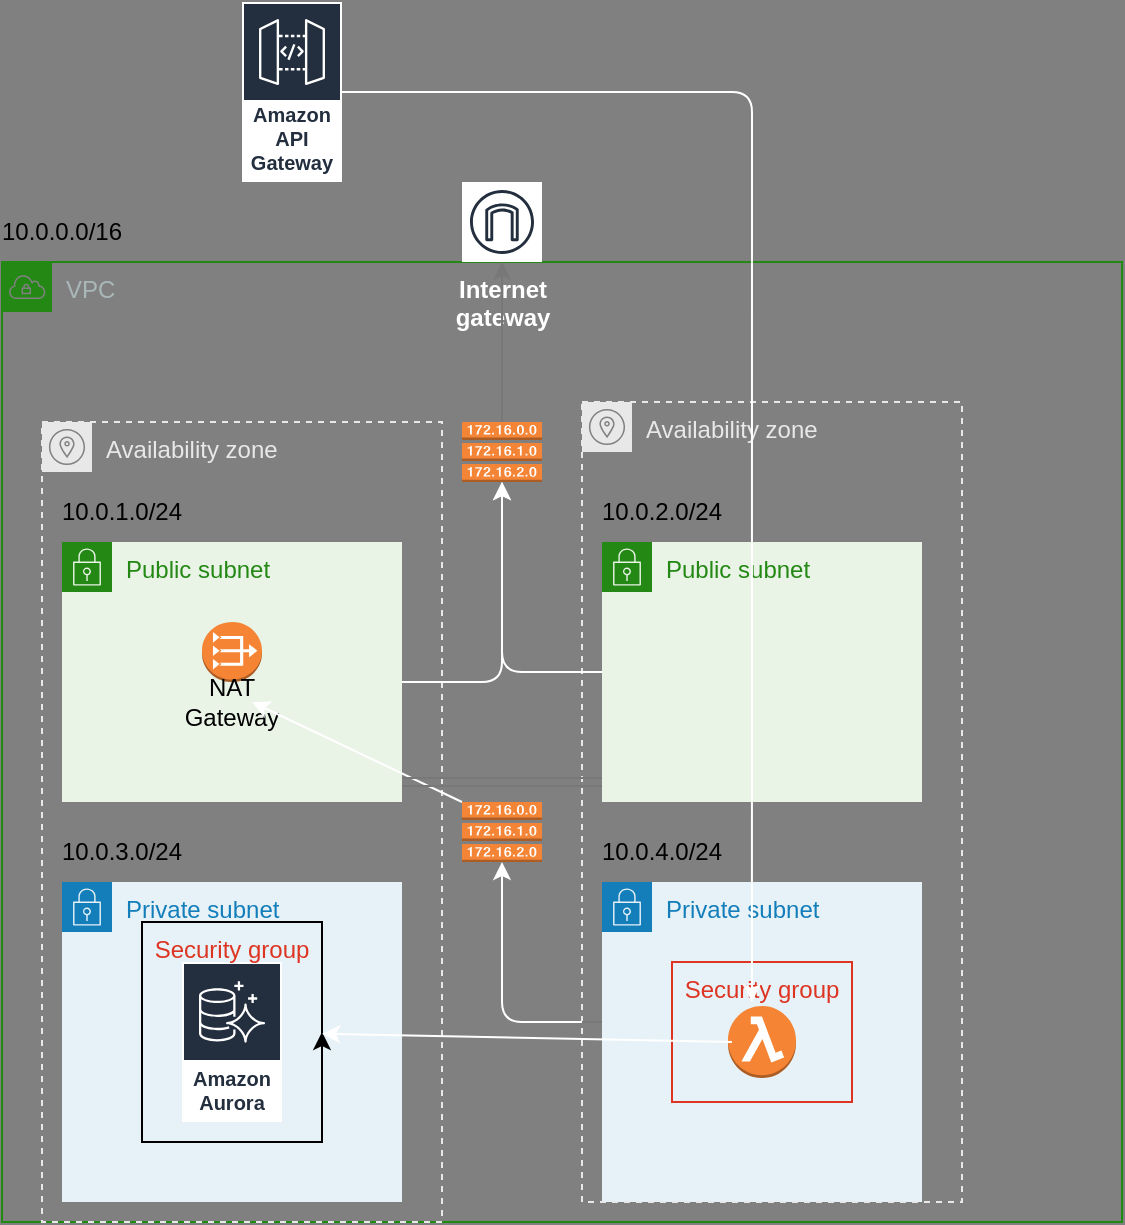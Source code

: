 <mxfile>
    <diagram id="jFgGJaYLGdIg5rPu7ha8" name="Page-1">
        <mxGraphModel dx="727" dy="622" grid="1" gridSize="10" guides="1" tooltips="1" connect="1" arrows="1" fold="1" page="1" pageScale="1" pageWidth="827" pageHeight="1169" background="#808080" math="0" shadow="0">
            <root>
                <mxCell id="0"/>
                <mxCell id="1" parent="0"/>
                <mxCell id="2" value="VPC" style="points=[[0,0],[0.25,0],[0.5,0],[0.75,0],[1,0],[1,0.25],[1,0.5],[1,0.75],[1,1],[0.75,1],[0.5,1],[0.25,1],[0,1],[0,0.75],[0,0.5],[0,0.25]];outlineConnect=0;gradientColor=none;html=1;whiteSpace=wrap;fontSize=12;fontStyle=0;container=1;pointerEvents=0;collapsible=0;recursiveResize=0;shape=mxgraph.aws4.group;grIcon=mxgraph.aws4.group_vpc;strokeColor=#248814;fillColor=none;verticalAlign=top;align=left;spacingLeft=30;fontColor=#AAB7B8;dashed=0;" parent="1" vertex="1">
                    <mxGeometry x="90" y="140" width="560" height="480" as="geometry"/>
                </mxCell>
                <mxCell id="4" value="Private subnet" style="points=[[0,0],[0.25,0],[0.5,0],[0.75,0],[1,0],[1,0.25],[1,0.5],[1,0.75],[1,1],[0.75,1],[0.5,1],[0.25,1],[0,1],[0,0.75],[0,0.5],[0,0.25]];outlineConnect=0;gradientColor=none;html=1;whiteSpace=wrap;fontSize=12;fontStyle=0;container=1;pointerEvents=0;collapsible=0;recursiveResize=0;shape=mxgraph.aws4.group;grIcon=mxgraph.aws4.group_security_group;grStroke=0;strokeColor=#147EBA;fillColor=#E6F2F8;verticalAlign=top;align=left;spacingLeft=30;fontColor=#147EBA;dashed=0;" parent="2" vertex="1">
                    <mxGeometry x="30" y="310" width="170" height="160" as="geometry"/>
                </mxCell>
                <mxCell id="3" value="Private subnet" style="points=[[0,0],[0.25,0],[0.5,0],[0.75,0],[1,0],[1,0.25],[1,0.5],[1,0.75],[1,1],[0.75,1],[0.5,1],[0.25,1],[0,1],[0,0.75],[0,0.5],[0,0.25]];outlineConnect=0;gradientColor=none;html=1;whiteSpace=wrap;fontSize=12;fontStyle=0;container=1;pointerEvents=0;collapsible=0;recursiveResize=0;shape=mxgraph.aws4.group;grIcon=mxgraph.aws4.group_security_group;grStroke=0;strokeColor=#147EBA;fillColor=#E6F2F8;verticalAlign=top;align=left;spacingLeft=30;fontColor=#147EBA;dashed=0;" parent="2" vertex="1">
                    <mxGeometry x="300" y="310" width="160" height="160" as="geometry"/>
                </mxCell>
                <mxCell id="6" value="Public subnet" style="points=[[0,0],[0.25,0],[0.5,0],[0.75,0],[1,0],[1,0.25],[1,0.5],[1,0.75],[1,1],[0.75,1],[0.5,1],[0.25,1],[0,1],[0,0.75],[0,0.5],[0,0.25]];outlineConnect=0;gradientColor=none;html=1;whiteSpace=wrap;fontSize=12;fontStyle=0;container=1;pointerEvents=0;collapsible=0;recursiveResize=0;shape=mxgraph.aws4.group;grIcon=mxgraph.aws4.group_security_group;grStroke=0;strokeColor=#248814;fillColor=#E9F3E6;verticalAlign=top;align=left;spacingLeft=30;fontColor=#248814;dashed=0;" parent="2" vertex="1">
                    <mxGeometry x="30" y="140" width="170" height="130" as="geometry"/>
                </mxCell>
                <mxCell id="7" value="Public subnet" style="points=[[0,0],[0.25,0],[0.5,0],[0.75,0],[1,0],[1,0.25],[1,0.5],[1,0.75],[1,1],[0.75,1],[0.5,1],[0.25,1],[0,1],[0,0.75],[0,0.5],[0,0.25]];outlineConnect=0;gradientColor=none;html=1;whiteSpace=wrap;fontSize=12;fontStyle=0;container=1;pointerEvents=0;collapsible=0;recursiveResize=0;shape=mxgraph.aws4.group;grIcon=mxgraph.aws4.group_security_group;grStroke=0;strokeColor=#248814;fillColor=#E9F3E6;verticalAlign=top;align=left;spacingLeft=30;fontColor=#248814;dashed=0;" parent="2" vertex="1">
                    <mxGeometry x="300" y="140" width="160" height="130" as="geometry"/>
                </mxCell>
                <mxCell id="8" value="10.0.3.0/24" style="text;html=1;strokeColor=none;fillColor=none;align=center;verticalAlign=middle;whiteSpace=wrap;rounded=0;" parent="2" vertex="1">
                    <mxGeometry x="30" y="280" width="60" height="30" as="geometry"/>
                </mxCell>
                <mxCell id="9" value="10.0.4.0/24" style="text;html=1;strokeColor=none;fillColor=none;align=center;verticalAlign=middle;whiteSpace=wrap;rounded=0;" parent="2" vertex="1">
                    <mxGeometry x="300" y="280" width="60" height="30" as="geometry"/>
                </mxCell>
                <mxCell id="10" value="10.0.1.0/24" style="text;html=1;strokeColor=none;fillColor=none;align=center;verticalAlign=middle;whiteSpace=wrap;rounded=0;" parent="2" vertex="1">
                    <mxGeometry x="30" y="110" width="60" height="30" as="geometry"/>
                </mxCell>
                <mxCell id="11" value="10.0.2.0/24" style="text;html=1;strokeColor=none;fillColor=none;align=center;verticalAlign=middle;whiteSpace=wrap;rounded=0;" parent="2" vertex="1">
                    <mxGeometry x="300" y="110" width="60" height="30" as="geometry"/>
                </mxCell>
                <mxCell id="15" value="Availability zone" style="sketch=0;outlineConnect=0;gradientColor=none;html=1;whiteSpace=wrap;fontSize=12;fontStyle=0;shape=mxgraph.aws4.group;grIcon=mxgraph.aws4.group_availability_zone;strokeColor=#E8E8E8;fillColor=none;verticalAlign=top;align=left;spacingLeft=30;fontColor=#E8E8E8;dashed=1;" parent="2" vertex="1">
                    <mxGeometry x="20" y="80" width="200" height="400" as="geometry"/>
                </mxCell>
                <mxCell id="16" value="Availability zone" style="sketch=0;outlineConnect=0;gradientColor=none;html=1;whiteSpace=wrap;fontSize=12;fontStyle=0;shape=mxgraph.aws4.group;grIcon=mxgraph.aws4.group_availability_zone;strokeColor=#E8E8E8;fillColor=none;verticalAlign=top;align=left;spacingLeft=30;fontColor=#E8E8E8;dashed=1;" parent="2" vertex="1">
                    <mxGeometry x="290" y="70" width="190" height="400" as="geometry"/>
                </mxCell>
                <mxCell id="17" value="" style="outlineConnect=0;dashed=0;verticalLabelPosition=bottom;verticalAlign=top;align=center;html=1;shape=mxgraph.aws3.route_table;fillColor=#F58536;gradientColor=none;fontColor=#FFFFFF;" parent="2" vertex="1">
                    <mxGeometry x="230" y="80" width="40" height="30" as="geometry"/>
                </mxCell>
                <mxCell id="21" value="" style="endArrow=classic;html=1;fontColor=#FFFFFF;edgeStyle=orthogonalEdgeStyle;strokeColor=#FFFFFF;" parent="2" target="17" edge="1">
                    <mxGeometry width="50" height="50" relative="1" as="geometry">
                        <mxPoint x="200" y="210" as="sourcePoint"/>
                        <mxPoint x="140" y="60" as="targetPoint"/>
                        <Array as="points">
                            <mxPoint x="250" y="210"/>
                        </Array>
                    </mxGeometry>
                </mxCell>
                <mxCell id="26" value="" style="endArrow=classic;html=1;fontColor=#FFFFFF;entryX=0.5;entryY=1;entryDx=0;entryDy=0;entryPerimeter=0;exitX=0;exitY=0.5;exitDx=0;exitDy=0;edgeStyle=orthogonalEdgeStyle;strokeColor=#FFFFFF;" parent="2" source="7" target="17" edge="1">
                    <mxGeometry width="50" height="50" relative="1" as="geometry">
                        <mxPoint x="230" y="260" as="sourcePoint"/>
                        <mxPoint x="280" y="210" as="targetPoint"/>
                        <Array as="points">
                            <mxPoint x="250" y="205"/>
                        </Array>
                    </mxGeometry>
                </mxCell>
                <mxCell id="27" value="" style="outlineConnect=0;dashed=0;verticalLabelPosition=bottom;verticalAlign=top;align=center;html=1;shape=mxgraph.aws3.vpc_nat_gateway;fillColor=#F58534;gradientColor=none;fontColor=#FFFFFF;" parent="2" vertex="1">
                    <mxGeometry x="100" y="180" width="30" height="30" as="geometry"/>
                </mxCell>
                <mxCell id="29" value="&lt;font color=&quot;#000000&quot;&gt;NAT Gateway&lt;/font&gt;" style="text;html=1;strokeColor=none;fillColor=none;align=center;verticalAlign=middle;whiteSpace=wrap;rounded=0;fontColor=#FFFFFF;" parent="2" vertex="1">
                    <mxGeometry x="105" y="220" width="20" as="geometry"/>
                </mxCell>
                <mxCell id="31" value="Amazon&#10;Aurora" style="sketch=0;outlineConnect=0;fontColor=#232F3E;gradientColor=none;strokeColor=#ffffff;fillColor=#232F3E;dashed=0;verticalLabelPosition=middle;verticalAlign=bottom;align=center;html=1;whiteSpace=wrap;fontSize=10;fontStyle=1;spacing=3;shape=mxgraph.aws4.productIcon;prIcon=mxgraph.aws4.aurora;" parent="2" vertex="1">
                    <mxGeometry x="90" y="350" width="50" height="80" as="geometry"/>
                </mxCell>
                <mxCell id="33" value="" style="outlineConnect=0;dashed=0;verticalLabelPosition=bottom;verticalAlign=top;align=center;html=1;shape=mxgraph.aws3.lambda_function;fillColor=#F58534;gradientColor=none;fontColor=#000000;" parent="2" vertex="1">
                    <mxGeometry x="363" y="372" width="34" height="36" as="geometry"/>
                </mxCell>
                <mxCell id="38" value="Security group" style="fillColor=none;strokeColor=#DD3522;verticalAlign=top;fontStyle=0;fontColor=#DD3522;" parent="2" vertex="1">
                    <mxGeometry x="335" y="350" width="90" height="70" as="geometry"/>
                </mxCell>
                <mxCell id="39" value="Security group" style="fillColor=none;strokeColor=#000000;verticalAlign=top;fontStyle=0;fontColor=#DD3522;" parent="2" vertex="1">
                    <mxGeometry x="70" y="330" width="90" height="110" as="geometry"/>
                </mxCell>
                <mxCell id="40" style="edgeStyle=orthogonalEdgeStyle;html=1;exitX=1;exitY=1;exitDx=0;exitDy=0;entryX=1;entryY=0.5;entryDx=0;entryDy=0;fontColor=#000000;" parent="2" source="39" target="39" edge="1">
                    <mxGeometry relative="1" as="geometry"/>
                </mxCell>
                <mxCell id="43" style="edgeStyle=orthogonalEdgeStyle;html=1;strokeColor=#FFFFFF;fontColor=#000000;" parent="2" source="41" target="29" edge="1">
                    <mxGeometry relative="1" as="geometry">
                        <mxPoint x="115" y="240" as="targetPoint"/>
                    </mxGeometry>
                </mxCell>
                <mxCell id="41" value="" style="outlineConnect=0;dashed=0;verticalLabelPosition=bottom;verticalAlign=top;align=center;html=1;shape=mxgraph.aws3.route_table;fillColor=#F58536;gradientColor=none;fontColor=#FFFFFF;" parent="2" vertex="1">
                    <mxGeometry x="230" y="270" width="40" height="30" as="geometry"/>
                </mxCell>
                <mxCell id="45" value="" style="endArrow=classic;html=1;strokeColor=#FFFFFF;fontColor=#000000;exitX=0.333;exitY=0.571;exitDx=0;exitDy=0;exitPerimeter=0;" parent="2" source="38" target="39" edge="1">
                    <mxGeometry width="50" height="50" relative="1" as="geometry">
                        <mxPoint x="230" y="410" as="sourcePoint"/>
                        <mxPoint x="280" y="360" as="targetPoint"/>
                    </mxGeometry>
                </mxCell>
                <mxCell id="53" value="" style="endArrow=classic;html=1;strokeColor=#FFFFFF;fontColor=#000000;entryX=0.5;entryY=1;entryDx=0;entryDy=0;entryPerimeter=0;edgeStyle=elbowEdgeStyle;elbow=vertical;" parent="2" source="16" target="41" edge="1">
                    <mxGeometry width="50" height="50" relative="1" as="geometry">
                        <mxPoint x="230" y="370" as="sourcePoint"/>
                        <mxPoint x="280" y="320" as="targetPoint"/>
                        <Array as="points">
                            <mxPoint x="280" y="380"/>
                            <mxPoint x="270" y="370"/>
                        </Array>
                    </mxGeometry>
                </mxCell>
                <mxCell id="54" value="" style="endArrow=none;html=1;strokeColor=#787878;fontColor=#000000;elbow=vertical;movable=1;resizable=1;rotatable=1;deletable=1;editable=1;connectable=1;" parent="2" edge="1">
                    <mxGeometry width="50" height="50" relative="1" as="geometry">
                        <mxPoint x="290" y="380" as="sourcePoint"/>
                        <mxPoint x="300" y="380" as="targetPoint"/>
                    </mxGeometry>
                </mxCell>
                <mxCell id="12" value="10.0.0.0/16" style="text;html=1;strokeColor=none;fillColor=none;align=center;verticalAlign=middle;whiteSpace=wrap;rounded=0;" parent="1" vertex="1">
                    <mxGeometry x="90" y="110" width="60" height="30" as="geometry"/>
                </mxCell>
                <mxCell id="14" value="&lt;b&gt;&lt;font color=&quot;#ffffff&quot;&gt;Internet&lt;br&gt;gateway&lt;/font&gt;&lt;/b&gt;" style="sketch=0;outlineConnect=0;fontColor=#232F3E;gradientColor=none;strokeColor=#232F3E;fillColor=#ffffff;dashed=0;verticalLabelPosition=bottom;verticalAlign=top;align=center;html=1;fontSize=12;fontStyle=0;aspect=fixed;shape=mxgraph.aws4.resourceIcon;resIcon=mxgraph.aws4.internet_gateway;" parent="1" vertex="1">
                    <mxGeometry x="320" y="100" width="40" height="40" as="geometry"/>
                </mxCell>
                <mxCell id="46" style="edgeStyle=orthogonalEdgeStyle;html=1;entryX=0.444;entryY=0.286;entryDx=0;entryDy=0;entryPerimeter=0;strokeColor=#FFFFFF;fontColor=#000000;" parent="1" source="32" target="38" edge="1">
                    <mxGeometry relative="1" as="geometry"/>
                </mxCell>
                <mxCell id="32" value="Amazon API Gateway" style="sketch=0;outlineConnect=0;fontColor=#232F3E;gradientColor=none;strokeColor=#ffffff;fillColor=#232F3E;dashed=0;verticalLabelPosition=middle;verticalAlign=bottom;align=center;html=1;whiteSpace=wrap;fontSize=10;fontStyle=1;spacing=3;shape=mxgraph.aws4.productIcon;prIcon=mxgraph.aws4.api_gateway;" parent="1" vertex="1">
                    <mxGeometry x="210" y="10" width="50" height="90" as="geometry"/>
                </mxCell>
                <mxCell id="49" style="edgeStyle=orthogonalEdgeStyle;html=1;strokeColor=#787878;fontColor=#000000;" parent="1" source="17" target="14" edge="1">
                    <mxGeometry relative="1" as="geometry"/>
                </mxCell>
                <mxCell id="51" value="" style="shape=link;html=1;strokeColor=#787878;fontColor=#000000;" parent="1" edge="1">
                    <mxGeometry width="100" relative="1" as="geometry">
                        <mxPoint x="290" y="400" as="sourcePoint"/>
                        <mxPoint x="390" y="400" as="targetPoint"/>
                    </mxGeometry>
                </mxCell>
            </root>
        </mxGraphModel>
    </diagram>
</mxfile>